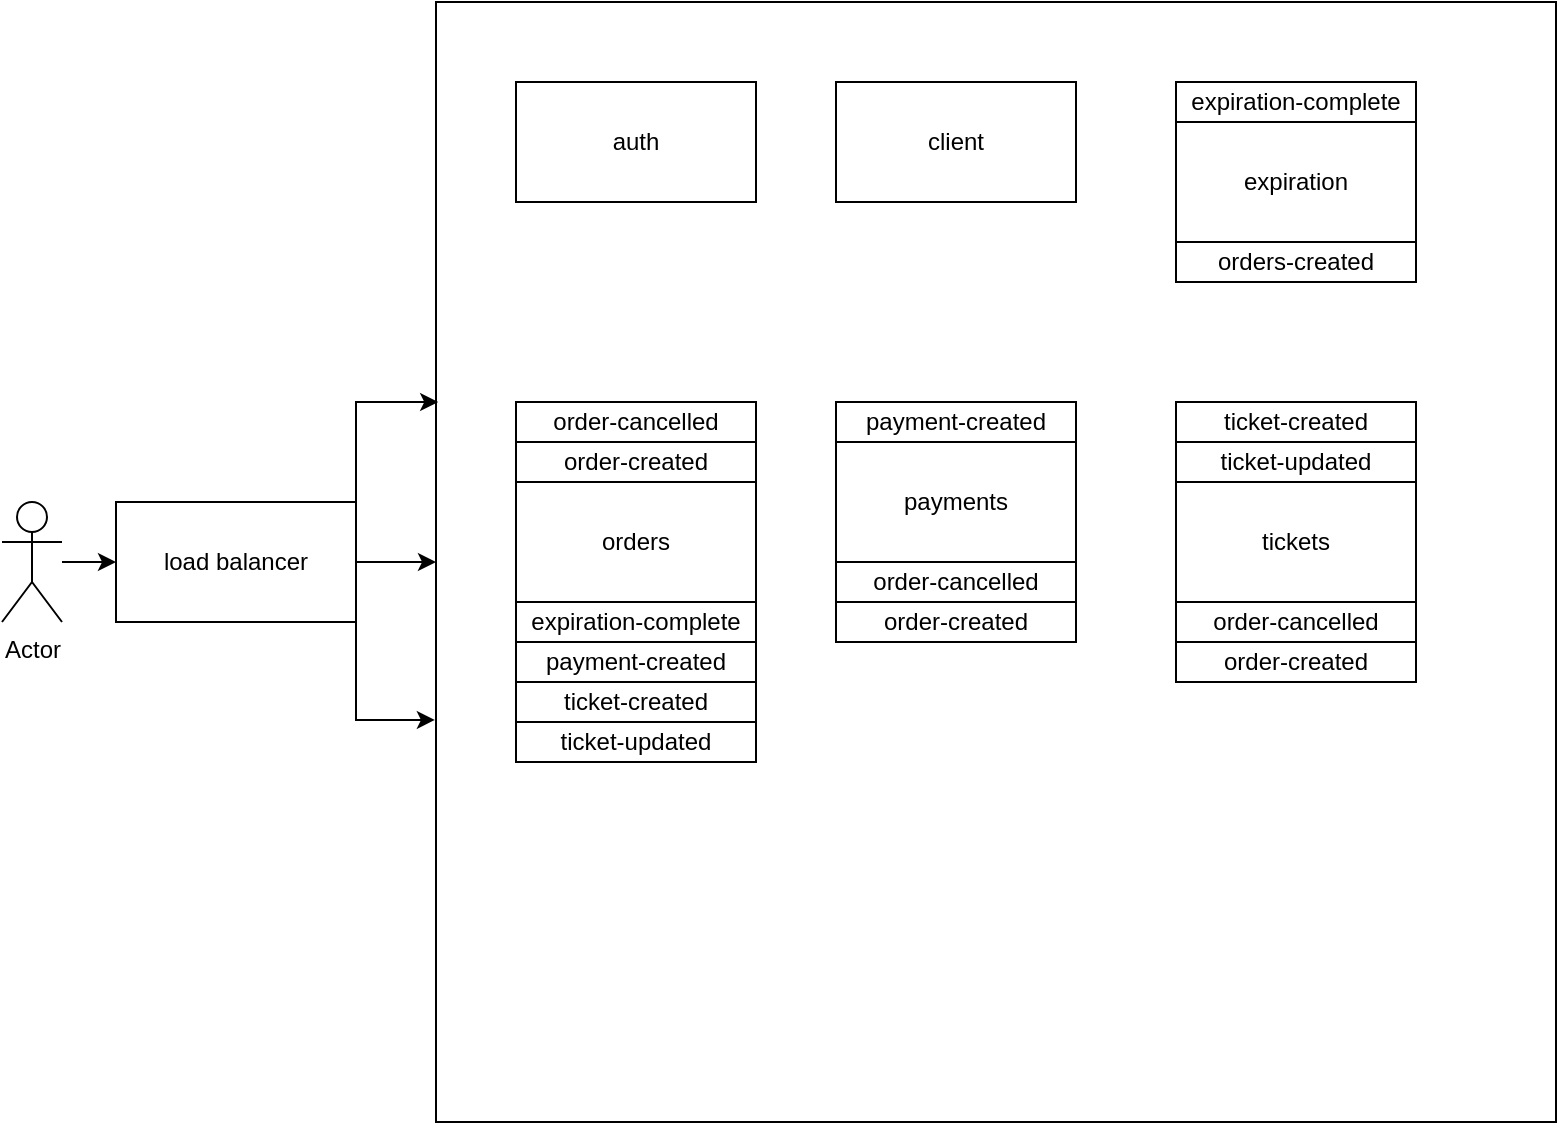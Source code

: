 <mxfile version="23.0.2" type="github">
  <diagram name="Seite-1" id="16USbbO70b7DQstRqV7Z">
    <mxGraphModel dx="955" dy="585" grid="1" gridSize="10" guides="1" tooltips="1" connect="1" arrows="1" fold="1" page="1" pageScale="1" pageWidth="827" pageHeight="1169" math="0" shadow="0">
      <root>
        <mxCell id="0" />
        <mxCell id="1" parent="0" />
        <mxCell id="6tYGeW66kNj0VJb34lm9-11" value="" style="edgeStyle=orthogonalEdgeStyle;rounded=0;orthogonalLoop=1;jettySize=auto;html=1;fontStyle=0" edge="1" parent="1" source="6tYGeW66kNj0VJb34lm9-2" target="6tYGeW66kNj0VJb34lm9-10">
          <mxGeometry relative="1" as="geometry" />
        </mxCell>
        <mxCell id="6tYGeW66kNj0VJb34lm9-2" value="load balancer" style="rounded=0;whiteSpace=wrap;html=1;fontStyle=0" vertex="1" parent="1">
          <mxGeometry x="80" y="370" width="120" height="60" as="geometry" />
        </mxCell>
        <mxCell id="6tYGeW66kNj0VJb34lm9-9" value="" style="edgeStyle=orthogonalEdgeStyle;rounded=0;orthogonalLoop=1;jettySize=auto;html=1;fontStyle=0" edge="1" parent="1" source="6tYGeW66kNj0VJb34lm9-6" target="6tYGeW66kNj0VJb34lm9-2">
          <mxGeometry relative="1" as="geometry" />
        </mxCell>
        <mxCell id="6tYGeW66kNj0VJb34lm9-6" value="Actor" style="shape=umlActor;verticalLabelPosition=bottom;verticalAlign=top;html=1;outlineConnect=0;fontStyle=0" vertex="1" parent="1">
          <mxGeometry x="23" y="370" width="30" height="60" as="geometry" />
        </mxCell>
        <mxCell id="6tYGeW66kNj0VJb34lm9-10" value="" style="whiteSpace=wrap;html=1;aspect=fixed;fontStyle=0" vertex="1" parent="1">
          <mxGeometry x="240" y="120" width="560" height="560" as="geometry" />
        </mxCell>
        <mxCell id="6tYGeW66kNj0VJb34lm9-12" style="edgeStyle=orthogonalEdgeStyle;rounded=0;orthogonalLoop=1;jettySize=auto;html=1;exitX=1;exitY=0;exitDx=0;exitDy=0;entryX=0.002;entryY=0.358;entryDx=0;entryDy=0;entryPerimeter=0;fontStyle=0" edge="1" parent="1" source="6tYGeW66kNj0VJb34lm9-2" target="6tYGeW66kNj0VJb34lm9-10">
          <mxGeometry relative="1" as="geometry">
            <Array as="points">
              <mxPoint x="200" y="320" />
              <mxPoint x="241" y="320" />
            </Array>
          </mxGeometry>
        </mxCell>
        <mxCell id="6tYGeW66kNj0VJb34lm9-14" value="client" style="rounded=0;whiteSpace=wrap;html=1;fontStyle=0" vertex="1" parent="1">
          <mxGeometry x="440" y="160" width="120" height="60" as="geometry" />
        </mxCell>
        <mxCell id="6tYGeW66kNj0VJb34lm9-17" value="auth" style="rounded=0;whiteSpace=wrap;html=1;fontStyle=0" vertex="1" parent="1">
          <mxGeometry x="280" y="160" width="120" height="60" as="geometry" />
        </mxCell>
        <mxCell id="6tYGeW66kNj0VJb34lm9-21" style="edgeStyle=orthogonalEdgeStyle;rounded=0;orthogonalLoop=1;jettySize=auto;html=1;exitX=1;exitY=1;exitDx=0;exitDy=0;entryX=-0.001;entryY=0.641;entryDx=0;entryDy=0;entryPerimeter=0;fontStyle=0" edge="1" parent="1" source="6tYGeW66kNj0VJb34lm9-2" target="6tYGeW66kNj0VJb34lm9-10">
          <mxGeometry relative="1" as="geometry">
            <Array as="points">
              <mxPoint x="200" y="479" />
            </Array>
          </mxGeometry>
        </mxCell>
        <mxCell id="6tYGeW66kNj0VJb34lm9-54" value="" style="group" vertex="1" connectable="0" parent="1">
          <mxGeometry x="610" y="320" width="120" height="140" as="geometry" />
        </mxCell>
        <mxCell id="6tYGeW66kNj0VJb34lm9-20" value="tickets" style="rounded=0;whiteSpace=wrap;html=1;fontStyle=0" vertex="1" parent="6tYGeW66kNj0VJb34lm9-54">
          <mxGeometry y="40" width="120" height="60" as="geometry" />
        </mxCell>
        <mxCell id="6tYGeW66kNj0VJb34lm9-32" value="ticket-created" style="rounded=0;whiteSpace=wrap;html=1;fontStyle=0" vertex="1" parent="6tYGeW66kNj0VJb34lm9-54">
          <mxGeometry width="120" height="20" as="geometry" />
        </mxCell>
        <mxCell id="6tYGeW66kNj0VJb34lm9-33" value="ticket-updated" style="rounded=0;whiteSpace=wrap;html=1;fontStyle=0" vertex="1" parent="6tYGeW66kNj0VJb34lm9-54">
          <mxGeometry y="20" width="120" height="20" as="geometry" />
        </mxCell>
        <mxCell id="6tYGeW66kNj0VJb34lm9-52" value="order-cancelled" style="rounded=0;whiteSpace=wrap;html=1;fontStyle=0" vertex="1" parent="6tYGeW66kNj0VJb34lm9-54">
          <mxGeometry y="100" width="120" height="20" as="geometry" />
        </mxCell>
        <mxCell id="6tYGeW66kNj0VJb34lm9-53" value="order-created" style="rounded=0;whiteSpace=wrap;html=1;fontStyle=0" vertex="1" parent="6tYGeW66kNj0VJb34lm9-54">
          <mxGeometry y="120" width="120" height="20" as="geometry" />
        </mxCell>
        <mxCell id="6tYGeW66kNj0VJb34lm9-55" value="" style="group" vertex="1" connectable="0" parent="1">
          <mxGeometry x="280" y="320" width="120" height="180" as="geometry" />
        </mxCell>
        <mxCell id="6tYGeW66kNj0VJb34lm9-30" value="order-cancelled" style="rounded=0;whiteSpace=wrap;html=1;fontStyle=0" vertex="1" parent="6tYGeW66kNj0VJb34lm9-55">
          <mxGeometry width="120" height="20" as="geometry" />
        </mxCell>
        <mxCell id="6tYGeW66kNj0VJb34lm9-19" value="orders" style="rounded=0;whiteSpace=wrap;html=1;fontStyle=0" vertex="1" parent="6tYGeW66kNj0VJb34lm9-55">
          <mxGeometry y="40" width="120" height="60" as="geometry" />
        </mxCell>
        <mxCell id="6tYGeW66kNj0VJb34lm9-22" value="order-created" style="rounded=0;whiteSpace=wrap;html=1;fontStyle=0" vertex="1" parent="6tYGeW66kNj0VJb34lm9-55">
          <mxGeometry y="20" width="120" height="20" as="geometry" />
        </mxCell>
        <mxCell id="6tYGeW66kNj0VJb34lm9-46" value="expiration-complete" style="rounded=0;whiteSpace=wrap;html=1;fontStyle=0" vertex="1" parent="6tYGeW66kNj0VJb34lm9-55">
          <mxGeometry y="100" width="120" height="20" as="geometry" />
        </mxCell>
        <mxCell id="6tYGeW66kNj0VJb34lm9-47" value="payment-created" style="rounded=0;whiteSpace=wrap;html=1;fontStyle=0" vertex="1" parent="6tYGeW66kNj0VJb34lm9-55">
          <mxGeometry y="120" width="120" height="20" as="geometry" />
        </mxCell>
        <mxCell id="6tYGeW66kNj0VJb34lm9-48" value="ticket-created" style="rounded=0;whiteSpace=wrap;html=1;fontStyle=0" vertex="1" parent="6tYGeW66kNj0VJb34lm9-55">
          <mxGeometry y="140" width="120" height="20" as="geometry" />
        </mxCell>
        <mxCell id="6tYGeW66kNj0VJb34lm9-49" value="ticket-updated" style="rounded=0;whiteSpace=wrap;html=1;fontStyle=0" vertex="1" parent="6tYGeW66kNj0VJb34lm9-55">
          <mxGeometry y="160" width="120" height="20" as="geometry" />
        </mxCell>
        <mxCell id="6tYGeW66kNj0VJb34lm9-56" value="" style="group" vertex="1" connectable="0" parent="1">
          <mxGeometry x="610" y="160" width="120" height="100" as="geometry" />
        </mxCell>
        <mxCell id="6tYGeW66kNj0VJb34lm9-18" value="expiration" style="rounded=0;whiteSpace=wrap;html=1;fontStyle=0" vertex="1" parent="6tYGeW66kNj0VJb34lm9-56">
          <mxGeometry y="20" width="120" height="60" as="geometry" />
        </mxCell>
        <mxCell id="6tYGeW66kNj0VJb34lm9-26" value="expiration-complete" style="rounded=0;whiteSpace=wrap;html=1;fontStyle=0" vertex="1" parent="6tYGeW66kNj0VJb34lm9-56">
          <mxGeometry width="120" height="20" as="geometry" />
        </mxCell>
        <mxCell id="6tYGeW66kNj0VJb34lm9-45" value="orders-created" style="rounded=0;whiteSpace=wrap;html=1;fontStyle=0" vertex="1" parent="6tYGeW66kNj0VJb34lm9-56">
          <mxGeometry y="80" width="120" height="20" as="geometry" />
        </mxCell>
        <mxCell id="6tYGeW66kNj0VJb34lm9-57" value="" style="group" vertex="1" connectable="0" parent="1">
          <mxGeometry x="440" y="320" width="120" height="120" as="geometry" />
        </mxCell>
        <mxCell id="6tYGeW66kNj0VJb34lm9-16" value="payments" style="rounded=0;whiteSpace=wrap;html=1;fontStyle=0" vertex="1" parent="6tYGeW66kNj0VJb34lm9-57">
          <mxGeometry y="20" width="120" height="60" as="geometry" />
        </mxCell>
        <mxCell id="6tYGeW66kNj0VJb34lm9-31" value="payment-created" style="rounded=0;whiteSpace=wrap;html=1;fontStyle=0" vertex="1" parent="6tYGeW66kNj0VJb34lm9-57">
          <mxGeometry width="120" height="20" as="geometry" />
        </mxCell>
        <mxCell id="6tYGeW66kNj0VJb34lm9-50" value="order-cancelled" style="rounded=0;whiteSpace=wrap;html=1;fontStyle=0" vertex="1" parent="6tYGeW66kNj0VJb34lm9-57">
          <mxGeometry y="80" width="120" height="20" as="geometry" />
        </mxCell>
        <mxCell id="6tYGeW66kNj0VJb34lm9-51" value="order-created" style="rounded=0;whiteSpace=wrap;html=1;fontStyle=0" vertex="1" parent="6tYGeW66kNj0VJb34lm9-57">
          <mxGeometry y="100" width="120" height="20" as="geometry" />
        </mxCell>
      </root>
    </mxGraphModel>
  </diagram>
</mxfile>
